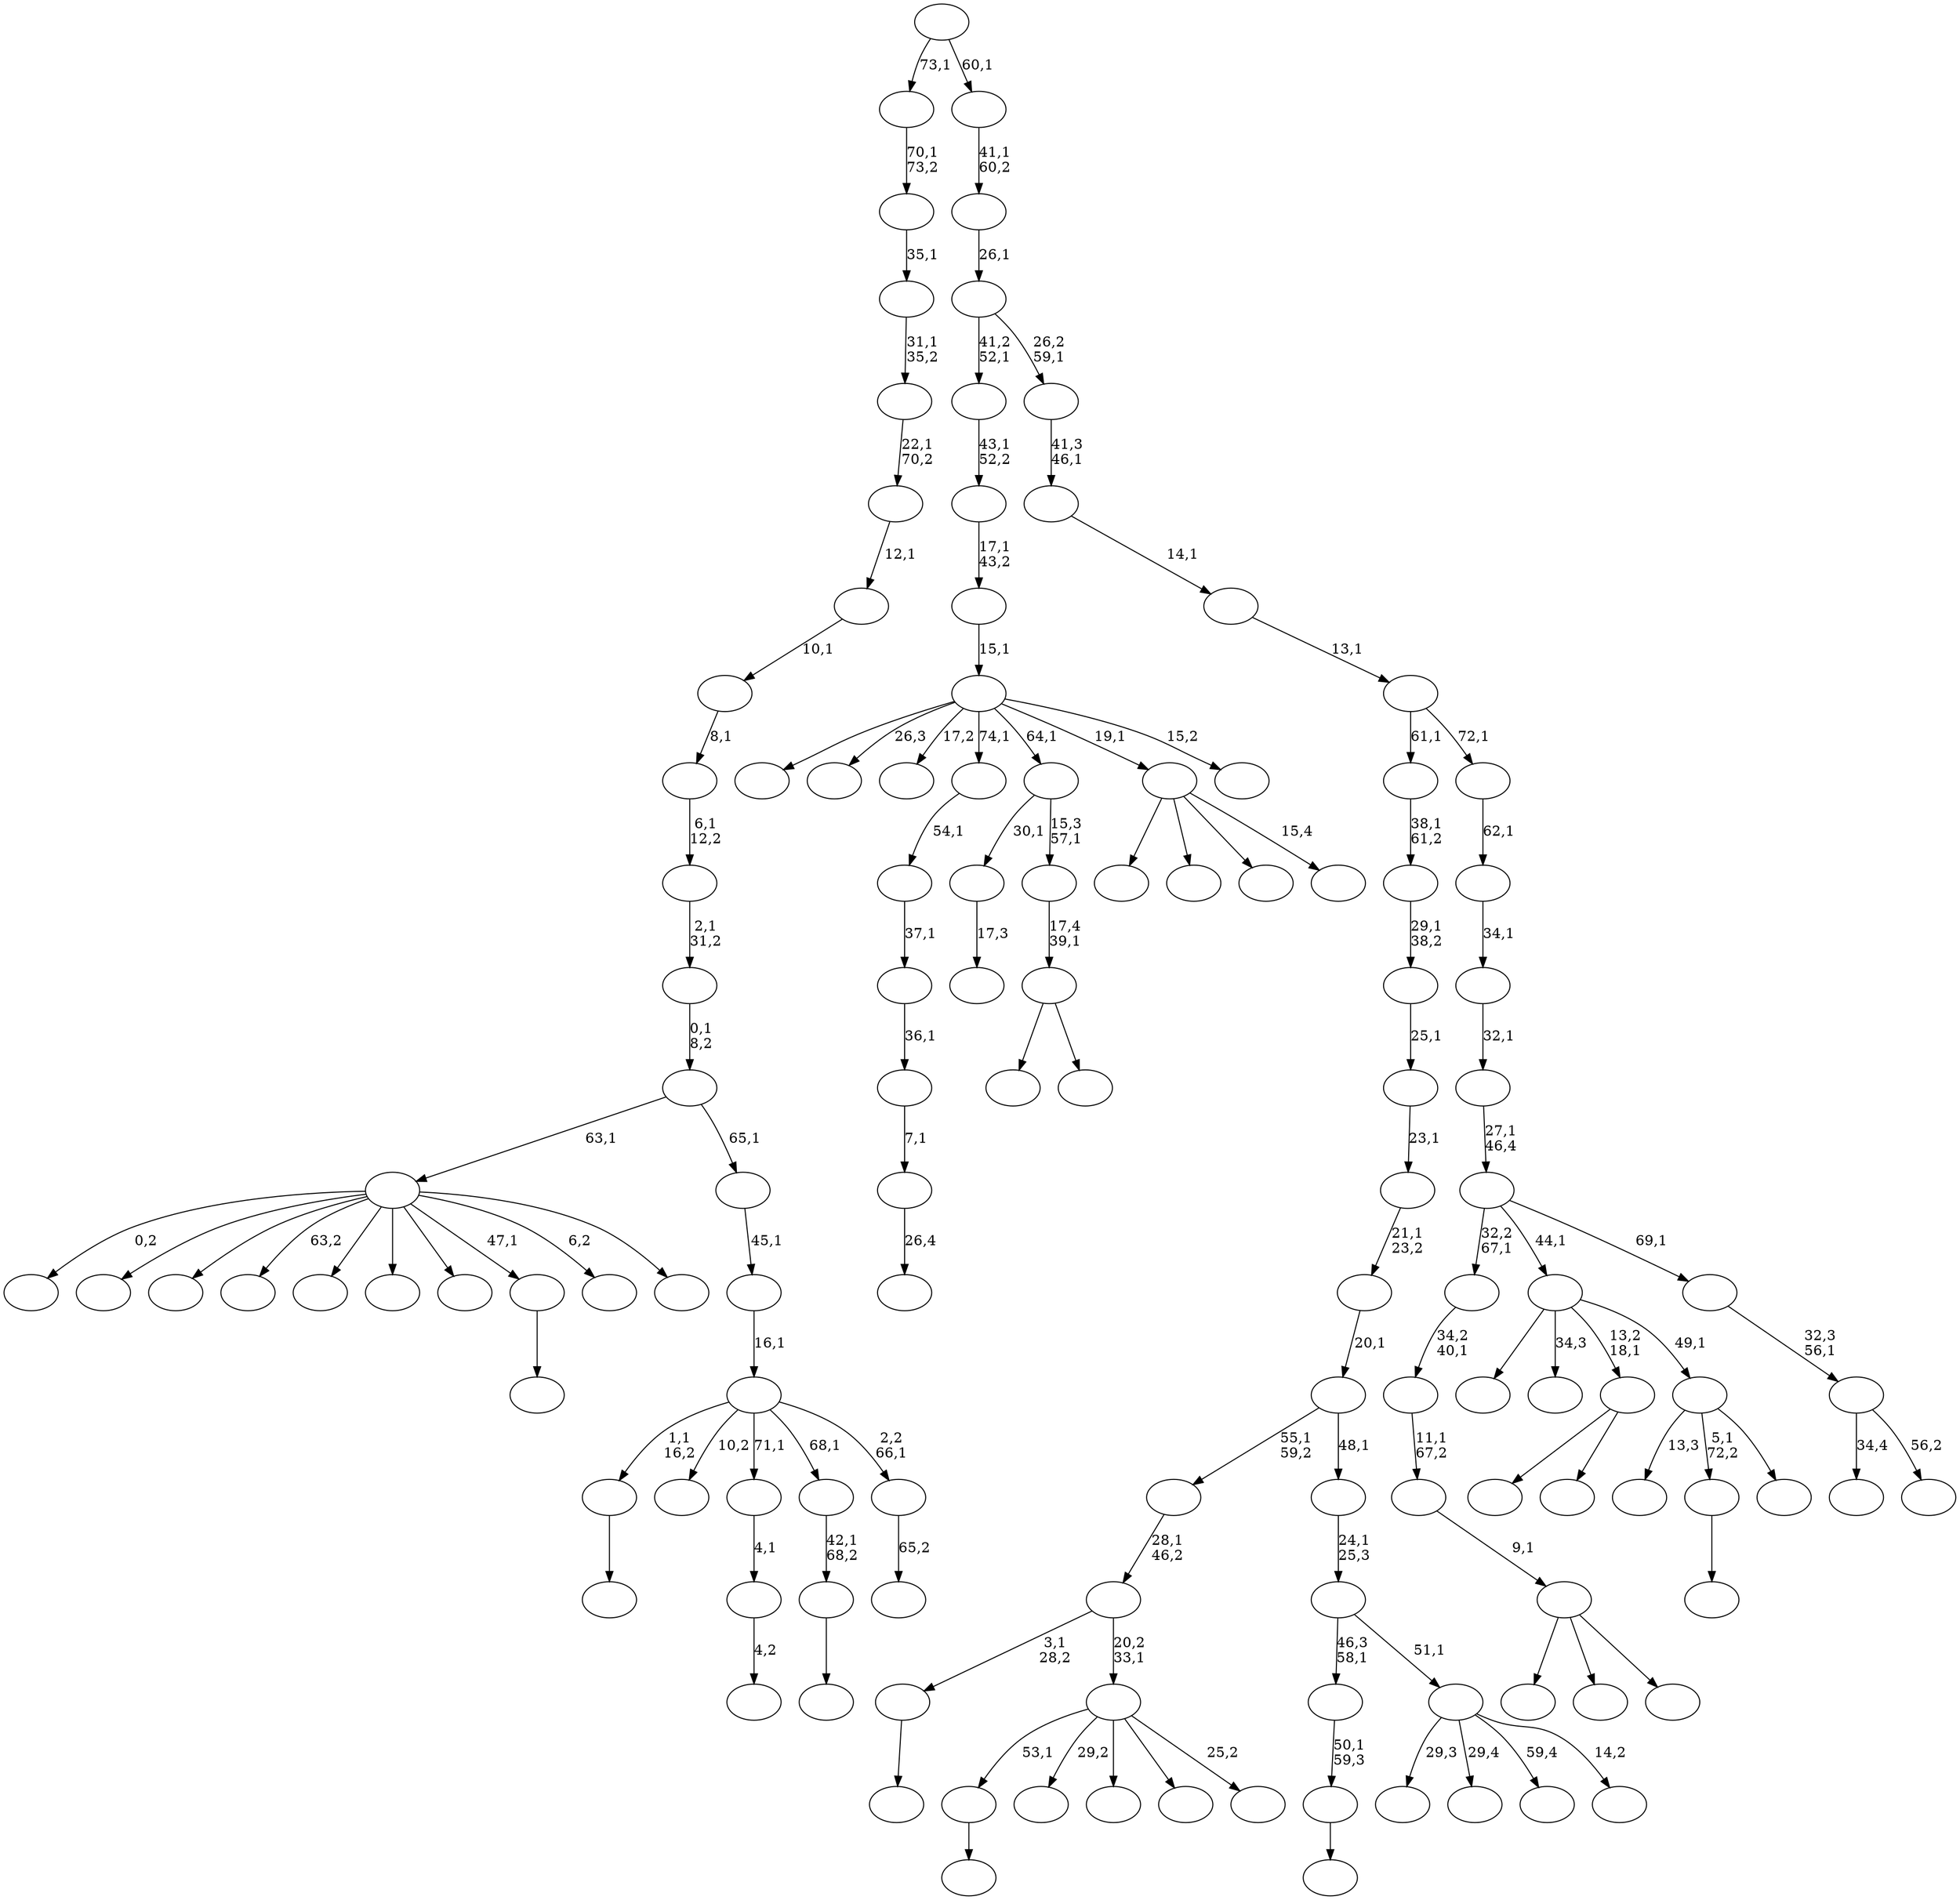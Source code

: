 digraph T {
	125 [label=""]
	124 [label=""]
	123 [label=""]
	122 [label=""]
	121 [label=""]
	120 [label=""]
	119 [label=""]
	118 [label=""]
	117 [label=""]
	116 [label=""]
	115 [label=""]
	114 [label=""]
	113 [label=""]
	112 [label=""]
	111 [label=""]
	110 [label=""]
	109 [label=""]
	108 [label=""]
	107 [label=""]
	106 [label=""]
	105 [label=""]
	104 [label=""]
	103 [label=""]
	102 [label=""]
	101 [label=""]
	100 [label=""]
	99 [label=""]
	98 [label=""]
	97 [label=""]
	96 [label=""]
	95 [label=""]
	94 [label=""]
	93 [label=""]
	92 [label=""]
	91 [label=""]
	90 [label=""]
	89 [label=""]
	88 [label=""]
	87 [label=""]
	86 [label=""]
	85 [label=""]
	84 [label=""]
	83 [label=""]
	82 [label=""]
	81 [label=""]
	80 [label=""]
	79 [label=""]
	78 [label=""]
	77 [label=""]
	76 [label=""]
	75 [label=""]
	74 [label=""]
	73 [label=""]
	72 [label=""]
	71 [label=""]
	70 [label=""]
	69 [label=""]
	68 [label=""]
	67 [label=""]
	66 [label=""]
	65 [label=""]
	64 [label=""]
	63 [label=""]
	62 [label=""]
	61 [label=""]
	60 [label=""]
	59 [label=""]
	58 [label=""]
	57 [label=""]
	56 [label=""]
	55 [label=""]
	54 [label=""]
	53 [label=""]
	52 [label=""]
	51 [label=""]
	50 [label=""]
	49 [label=""]
	48 [label=""]
	47 [label=""]
	46 [label=""]
	45 [label=""]
	44 [label=""]
	43 [label=""]
	42 [label=""]
	41 [label=""]
	40 [label=""]
	39 [label=""]
	38 [label=""]
	37 [label=""]
	36 [label=""]
	35 [label=""]
	34 [label=""]
	33 [label=""]
	32 [label=""]
	31 [label=""]
	30 [label=""]
	29 [label=""]
	28 [label=""]
	27 [label=""]
	26 [label=""]
	25 [label=""]
	24 [label=""]
	23 [label=""]
	22 [label=""]
	21 [label=""]
	20 [label=""]
	19 [label=""]
	18 [label=""]
	17 [label=""]
	16 [label=""]
	15 [label=""]
	14 [label=""]
	13 [label=""]
	12 [label=""]
	11 [label=""]
	10 [label=""]
	9 [label=""]
	8 [label=""]
	7 [label=""]
	6 [label=""]
	5 [label=""]
	4 [label=""]
	3 [label=""]
	2 [label=""]
	1 [label=""]
	0 [label=""]
	123 -> 124 [label=""]
	119 -> 120 [label=""]
	107 -> 108 [label="4,2"]
	106 -> 107 [label="4,1"]
	97 -> 98 [label=""]
	96 -> 97 [label="50,1\n59,3"]
	92 -> 115 [label=""]
	92 -> 95 [label=""]
	92 -> 93 [label=""]
	91 -> 92 [label="9,1"]
	90 -> 91 [label="11,1\n67,2"]
	89 -> 90 [label="34,2\n40,1"]
	83 -> 84 [label="17,3"]
	81 -> 82 [label="26,4"]
	80 -> 81 [label="7,1"]
	79 -> 80 [label="36,1"]
	78 -> 79 [label="37,1"]
	77 -> 78 [label="54,1"]
	75 -> 111 [label=""]
	75 -> 76 [label=""]
	72 -> 100 [label=""]
	72 -> 73 [label=""]
	71 -> 72 [label="17,4\n39,1"]
	70 -> 83 [label="30,1"]
	70 -> 71 [label="15,3\n57,1"]
	67 -> 68 [label=""]
	65 -> 66 [label=""]
	63 -> 125 [label=""]
	63 -> 122 [label=""]
	63 -> 85 [label=""]
	63 -> 64 [label="15,4"]
	61 -> 123 [label="53,1"]
	61 -> 109 [label="29,2"]
	61 -> 104 [label=""]
	61 -> 69 [label=""]
	61 -> 62 [label="25,2"]
	60 -> 67 [label="3,1\n28,2"]
	60 -> 61 [label="20,2\n33,1"]
	59 -> 60 [label="28,1\n46,2"]
	57 -> 58 [label=""]
	54 -> 55 [label=""]
	53 -> 54 [label="42,1\n68,2"]
	51 -> 121 [label="0,2"]
	51 -> 112 [label=""]
	51 -> 103 [label=""]
	51 -> 99 [label="63,2"]
	51 -> 94 [label=""]
	51 -> 88 [label=""]
	51 -> 86 [label=""]
	51 -> 57 [label="47,1"]
	51 -> 56 [label="6,2"]
	51 -> 52 [label=""]
	49 -> 74 [label="13,3"]
	49 -> 65 [label="5,1\n72,2"]
	49 -> 50 [label=""]
	48 -> 113 [label=""]
	48 -> 105 [label="34,3"]
	48 -> 75 [label="13,2\n18,1"]
	48 -> 49 [label="49,1"]
	46 -> 118 [label=""]
	46 -> 114 [label="26,3"]
	46 -> 101 [label="17,2"]
	46 -> 77 [label="74,1"]
	46 -> 70 [label="64,1"]
	46 -> 63 [label="19,1"]
	46 -> 47 [label="15,2"]
	45 -> 46 [label="15,1"]
	44 -> 45 [label="17,1\n43,2"]
	43 -> 44 [label="43,1\n52,2"]
	41 -> 117 [label="29,3"]
	41 -> 116 [label="29,4"]
	41 -> 87 [label="59,4"]
	41 -> 42 [label="14,2"]
	40 -> 96 [label="46,3\n58,1"]
	40 -> 41 [label="51,1"]
	39 -> 40 [label="24,1\n25,3"]
	38 -> 59 [label="55,1\n59,2"]
	38 -> 39 [label="48,1"]
	37 -> 38 [label="20,1"]
	36 -> 37 [label="21,1\n23,2"]
	35 -> 36 [label="23,1"]
	34 -> 35 [label="25,1"]
	33 -> 34 [label="29,1\n38,2"]
	32 -> 33 [label="38,1\n61,2"]
	30 -> 31 [label="65,2"]
	29 -> 119 [label="1,1\n16,2"]
	29 -> 110 [label="10,2"]
	29 -> 106 [label="71,1"]
	29 -> 53 [label="68,1"]
	29 -> 30 [label="2,2\n66,1"]
	28 -> 29 [label="16,1"]
	27 -> 28 [label="45,1"]
	26 -> 51 [label="63,1"]
	26 -> 27 [label="65,1"]
	25 -> 26 [label="0,1\n8,2"]
	24 -> 25 [label="2,1\n31,2"]
	23 -> 24 [label="6,1\n12,2"]
	22 -> 23 [label="8,1"]
	21 -> 22 [label="10,1"]
	20 -> 21 [label="12,1"]
	19 -> 20 [label="22,1\n70,2"]
	18 -> 19 [label="31,1\n35,2"]
	17 -> 18 [label="35,1"]
	16 -> 17 [label="70,1\n73,2"]
	14 -> 102 [label="34,4"]
	14 -> 15 [label="56,2"]
	13 -> 14 [label="32,3\n56,1"]
	12 -> 89 [label="32,2\n67,1"]
	12 -> 48 [label="44,1"]
	12 -> 13 [label="69,1"]
	11 -> 12 [label="27,1\n46,4"]
	10 -> 11 [label="32,1"]
	9 -> 10 [label="34,1"]
	8 -> 9 [label="62,1"]
	7 -> 32 [label="61,1"]
	7 -> 8 [label="72,1"]
	6 -> 7 [label="13,1"]
	5 -> 6 [label="14,1"]
	4 -> 5 [label="41,3\n46,1"]
	3 -> 43 [label="41,2\n52,1"]
	3 -> 4 [label="26,2\n59,1"]
	2 -> 3 [label="26,1"]
	1 -> 2 [label="41,1\n60,2"]
	0 -> 16 [label="73,1"]
	0 -> 1 [label="60,1"]
}
